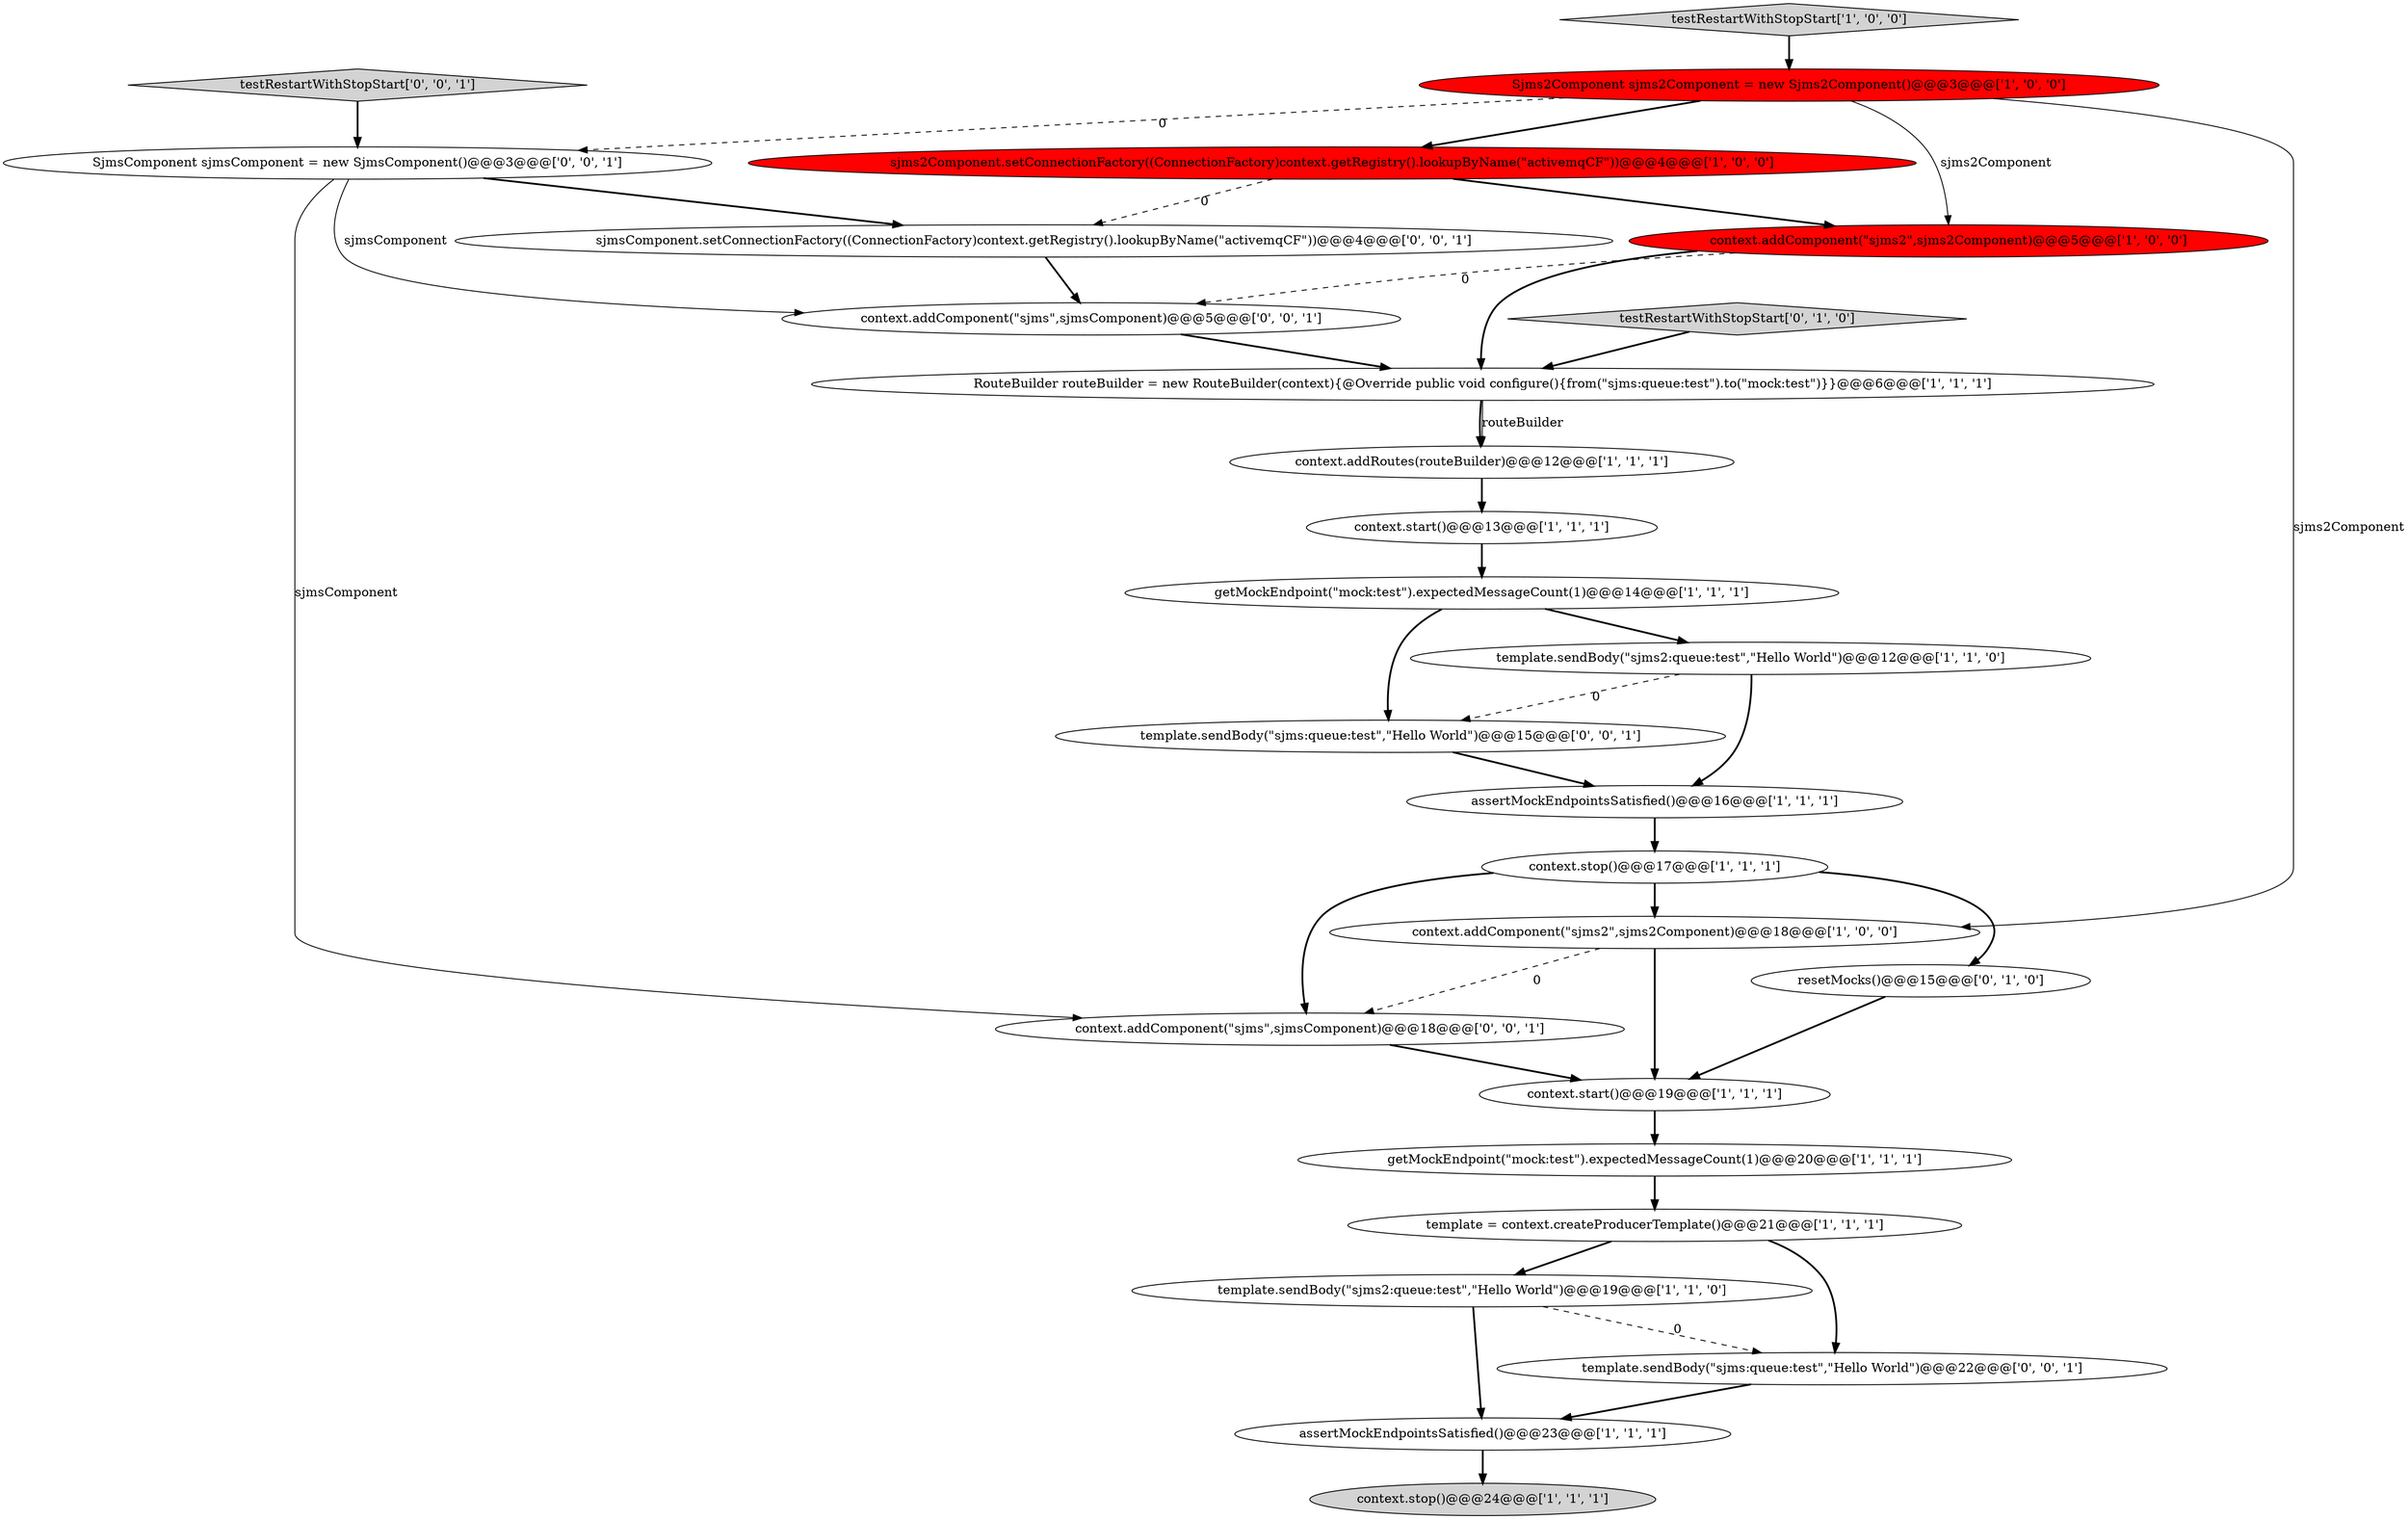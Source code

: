 digraph {
0 [style = filled, label = "template = context.createProducerTemplate()@@@21@@@['1', '1', '1']", fillcolor = white, shape = ellipse image = "AAA0AAABBB1BBB"];
6 [style = filled, label = "RouteBuilder routeBuilder = new RouteBuilder(context){@Override public void configure(){from(\"sjms:queue:test\").to(\"mock:test\")}}@@@6@@@['1', '1', '1']", fillcolor = white, shape = ellipse image = "AAA0AAABBB1BBB"];
22 [style = filled, label = "sjmsComponent.setConnectionFactory((ConnectionFactory)context.getRegistry().lookupByName(\"activemqCF\"))@@@4@@@['0', '0', '1']", fillcolor = white, shape = ellipse image = "AAA0AAABBB3BBB"];
5 [style = filled, label = "getMockEndpoint(\"mock:test\").expectedMessageCount(1)@@@20@@@['1', '1', '1']", fillcolor = white, shape = ellipse image = "AAA0AAABBB1BBB"];
12 [style = filled, label = "context.stop()@@@24@@@['1', '1', '1']", fillcolor = lightgray, shape = ellipse image = "AAA0AAABBB1BBB"];
21 [style = filled, label = "SjmsComponent sjmsComponent = new SjmsComponent()@@@3@@@['0', '0', '1']", fillcolor = white, shape = ellipse image = "AAA0AAABBB3BBB"];
19 [style = filled, label = "testRestartWithStopStart['0', '1', '0']", fillcolor = lightgray, shape = diamond image = "AAA0AAABBB2BBB"];
1 [style = filled, label = "context.addComponent(\"sjms2\",sjms2Component)@@@18@@@['1', '0', '0']", fillcolor = white, shape = ellipse image = "AAA0AAABBB1BBB"];
25 [style = filled, label = "template.sendBody(\"sjms:queue:test\",\"Hello World\")@@@15@@@['0', '0', '1']", fillcolor = white, shape = ellipse image = "AAA0AAABBB3BBB"];
13 [style = filled, label = "sjms2Component.setConnectionFactory((ConnectionFactory)context.getRegistry().lookupByName(\"activemqCF\"))@@@4@@@['1', '0', '0']", fillcolor = red, shape = ellipse image = "AAA1AAABBB1BBB"];
11 [style = filled, label = "template.sendBody(\"sjms2:queue:test\",\"Hello World\")@@@12@@@['1', '1', '0']", fillcolor = white, shape = ellipse image = "AAA0AAABBB1BBB"];
2 [style = filled, label = "testRestartWithStopStart['1', '0', '0']", fillcolor = lightgray, shape = diamond image = "AAA0AAABBB1BBB"];
17 [style = filled, label = "context.start()@@@13@@@['1', '1', '1']", fillcolor = white, shape = ellipse image = "AAA0AAABBB1BBB"];
23 [style = filled, label = "context.addComponent(\"sjms\",sjmsComponent)@@@18@@@['0', '0', '1']", fillcolor = white, shape = ellipse image = "AAA0AAABBB3BBB"];
7 [style = filled, label = "assertMockEndpointsSatisfied()@@@23@@@['1', '1', '1']", fillcolor = white, shape = ellipse image = "AAA0AAABBB1BBB"];
8 [style = filled, label = "Sjms2Component sjms2Component = new Sjms2Component()@@@3@@@['1', '0', '0']", fillcolor = red, shape = ellipse image = "AAA1AAABBB1BBB"];
20 [style = filled, label = "testRestartWithStopStart['0', '0', '1']", fillcolor = lightgray, shape = diamond image = "AAA0AAABBB3BBB"];
15 [style = filled, label = "assertMockEndpointsSatisfied()@@@16@@@['1', '1', '1']", fillcolor = white, shape = ellipse image = "AAA0AAABBB1BBB"];
18 [style = filled, label = "resetMocks()@@@15@@@['0', '1', '0']", fillcolor = white, shape = ellipse image = "AAA0AAABBB2BBB"];
14 [style = filled, label = "context.start()@@@19@@@['1', '1', '1']", fillcolor = white, shape = ellipse image = "AAA0AAABBB1BBB"];
9 [style = filled, label = "context.addComponent(\"sjms2\",sjms2Component)@@@5@@@['1', '0', '0']", fillcolor = red, shape = ellipse image = "AAA1AAABBB1BBB"];
10 [style = filled, label = "getMockEndpoint(\"mock:test\").expectedMessageCount(1)@@@14@@@['1', '1', '1']", fillcolor = white, shape = ellipse image = "AAA0AAABBB1BBB"];
4 [style = filled, label = "context.addRoutes(routeBuilder)@@@12@@@['1', '1', '1']", fillcolor = white, shape = ellipse image = "AAA0AAABBB1BBB"];
26 [style = filled, label = "context.addComponent(\"sjms\",sjmsComponent)@@@5@@@['0', '0', '1']", fillcolor = white, shape = ellipse image = "AAA0AAABBB3BBB"];
16 [style = filled, label = "template.sendBody(\"sjms2:queue:test\",\"Hello World\")@@@19@@@['1', '1', '0']", fillcolor = white, shape = ellipse image = "AAA0AAABBB1BBB"];
3 [style = filled, label = "context.stop()@@@17@@@['1', '1', '1']", fillcolor = white, shape = ellipse image = "AAA0AAABBB1BBB"];
24 [style = filled, label = "template.sendBody(\"sjms:queue:test\",\"Hello World\")@@@22@@@['0', '0', '1']", fillcolor = white, shape = ellipse image = "AAA0AAABBB3BBB"];
17->10 [style = bold, label=""];
22->26 [style = bold, label=""];
0->16 [style = bold, label=""];
4->17 [style = bold, label=""];
3->1 [style = bold, label=""];
6->4 [style = solid, label="routeBuilder"];
7->12 [style = bold, label=""];
16->24 [style = dashed, label="0"];
8->9 [style = solid, label="sjms2Component"];
16->7 [style = bold, label=""];
21->23 [style = solid, label="sjmsComponent"];
8->21 [style = dashed, label="0"];
26->6 [style = bold, label=""];
15->3 [style = bold, label=""];
19->6 [style = bold, label=""];
11->15 [style = bold, label=""];
9->6 [style = bold, label=""];
3->18 [style = bold, label=""];
23->14 [style = bold, label=""];
20->21 [style = bold, label=""];
6->4 [style = bold, label=""];
3->23 [style = bold, label=""];
8->1 [style = solid, label="sjms2Component"];
5->0 [style = bold, label=""];
10->25 [style = bold, label=""];
21->22 [style = bold, label=""];
21->26 [style = solid, label="sjmsComponent"];
0->24 [style = bold, label=""];
9->26 [style = dashed, label="0"];
11->25 [style = dashed, label="0"];
25->15 [style = bold, label=""];
1->14 [style = bold, label=""];
13->9 [style = bold, label=""];
24->7 [style = bold, label=""];
13->22 [style = dashed, label="0"];
1->23 [style = dashed, label="0"];
18->14 [style = bold, label=""];
8->13 [style = bold, label=""];
2->8 [style = bold, label=""];
14->5 [style = bold, label=""];
10->11 [style = bold, label=""];
}
